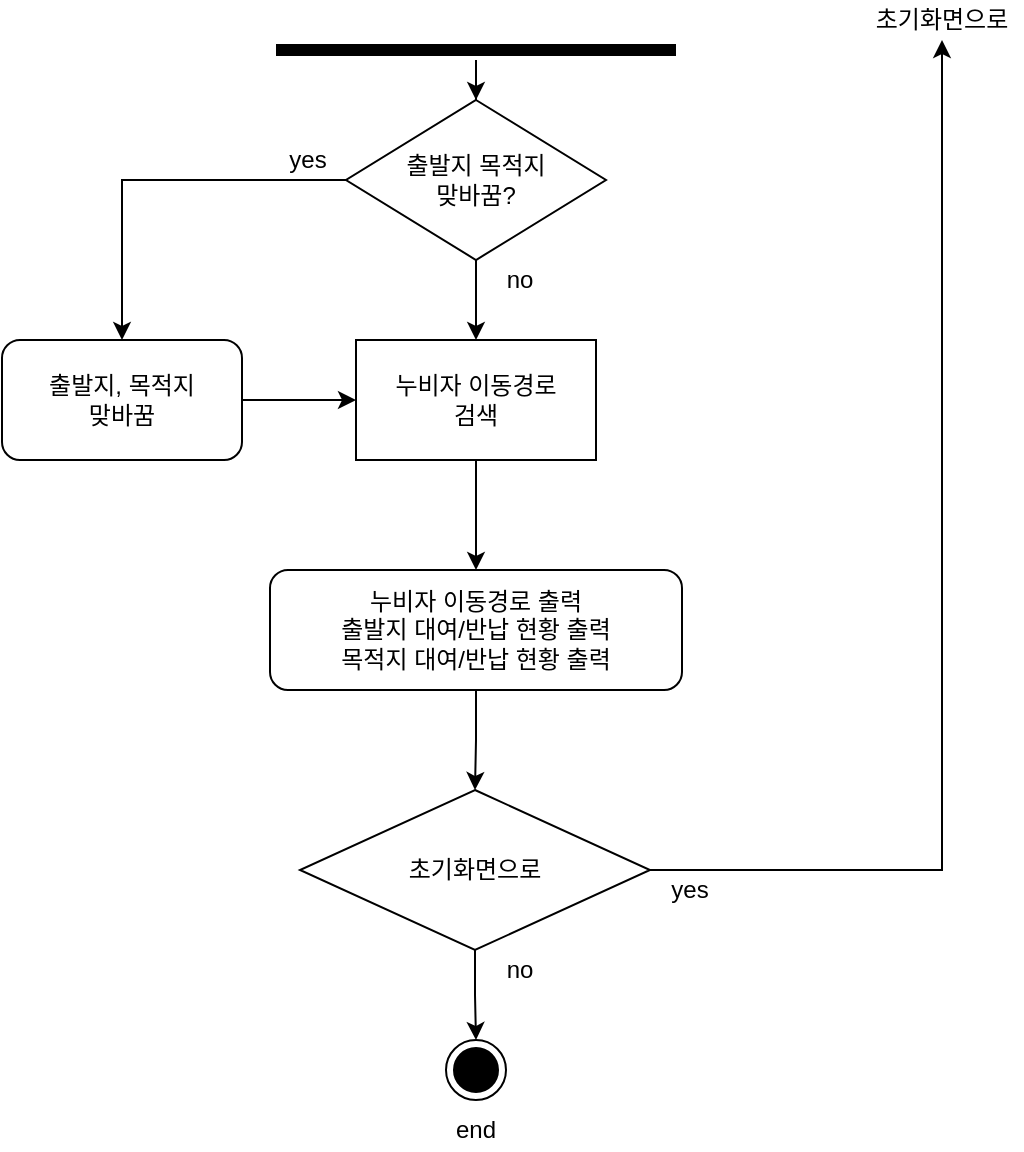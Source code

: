 <mxfile version="12.3.1" type="device" pages="1"><diagram id="LWaCTNqrUzDw9ITP_n0m" name="Page-1"><mxGraphModel dx="1422" dy="-456" grid="1" gridSize="10" guides="1" tooltips="1" connect="1" arrows="1" fold="1" page="1" pageScale="1" pageWidth="827" pageHeight="1169" math="0" shadow="0"><root><mxCell id="0"/><mxCell id="1" parent="0"/><mxCell id="c9UGI4-18fAfK00HfcXO-1" style="edgeStyle=orthogonalEdgeStyle;rounded=0;orthogonalLoop=1;jettySize=auto;html=1;strokeColor=#000000;" edge="1" parent="1" source="c9UGI4-18fAfK00HfcXO-2" target="c9UGI4-18fAfK00HfcXO-14"><mxGeometry relative="1" as="geometry"/></mxCell><mxCell id="c9UGI4-18fAfK00HfcXO-2" value="" style="shape=line;html=1;strokeWidth=6;strokeColor=#000000;" vertex="1" parent="1"><mxGeometry x="297" y="1310" width="200" height="10" as="geometry"/></mxCell><mxCell id="c9UGI4-18fAfK00HfcXO-3" style="edgeStyle=orthogonalEdgeStyle;rounded=0;orthogonalLoop=1;jettySize=auto;html=1;strokeColor=#000000;" edge="1" parent="1" source="c9UGI4-18fAfK00HfcXO-4" target="c9UGI4-18fAfK00HfcXO-8"><mxGeometry relative="1" as="geometry"><mxPoint x="396.824" y="1694.647" as="targetPoint"/></mxGeometry></mxCell><mxCell id="c9UGI4-18fAfK00HfcXO-4" value="누비자 이동경로 출력&lt;br&gt;출발지 대여/반납 현황 출력&lt;br&gt;목적지 대여/반납 현황 출력" style="rounded=1;whiteSpace=wrap;html=1;" vertex="1" parent="1"><mxGeometry x="294" y="1575" width="206" height="60" as="geometry"/></mxCell><mxCell id="c9UGI4-18fAfK00HfcXO-5" style="edgeStyle=orthogonalEdgeStyle;rounded=0;orthogonalLoop=1;jettySize=auto;html=1;entryX=0.5;entryY=0;entryDx=0;entryDy=0;" edge="1" parent="1" source="c9UGI4-18fAfK00HfcXO-6" target="c9UGI4-18fAfK00HfcXO-4"><mxGeometry relative="1" as="geometry"/></mxCell><mxCell id="c9UGI4-18fAfK00HfcXO-6" value="누비자 이동경로&lt;br&gt;검색" style="rounded=0;whiteSpace=wrap;html=1;strokeColor=#000000;" vertex="1" parent="1"><mxGeometry x="337" y="1460" width="120" height="60" as="geometry"/></mxCell><mxCell id="c9UGI4-18fAfK00HfcXO-7" style="edgeStyle=orthogonalEdgeStyle;rounded=0;orthogonalLoop=1;jettySize=auto;html=1;entryX=0.5;entryY=0;entryDx=0;entryDy=0;" edge="1" parent="1" source="c9UGI4-18fAfK00HfcXO-8" target="c9UGI4-18fAfK00HfcXO-9"><mxGeometry relative="1" as="geometry"/></mxCell><mxCell id="c9UGI4-18fAfK00HfcXO-21" style="edgeStyle=orthogonalEdgeStyle;rounded=0;orthogonalLoop=1;jettySize=auto;html=1;" edge="1" parent="1" source="c9UGI4-18fAfK00HfcXO-8" target="c9UGI4-18fAfK00HfcXO-22"><mxGeometry relative="1" as="geometry"><mxPoint x="650" y="1300" as="targetPoint"/></mxGeometry></mxCell><mxCell id="c9UGI4-18fAfK00HfcXO-8" value="초기화면으로" style="rhombus;whiteSpace=wrap;html=1;strokeColor=#000000;" vertex="1" parent="1"><mxGeometry x="309" y="1685" width="175" height="80" as="geometry"/></mxCell><mxCell id="c9UGI4-18fAfK00HfcXO-9" value="" style="ellipse;html=1;shape=endState;fillColor=#000000;strokeColor=#000000;" vertex="1" parent="1"><mxGeometry x="382" y="1810" width="30" height="30" as="geometry"/></mxCell><mxCell id="c9UGI4-18fAfK00HfcXO-10" value="yes" style="text;html=1;strokeColor=none;fillColor=none;align=center;verticalAlign=middle;whiteSpace=wrap;rounded=0;" vertex="1" parent="1"><mxGeometry x="484" y="1725" width="40" height="20" as="geometry"/></mxCell><mxCell id="c9UGI4-18fAfK00HfcXO-11" value="no" style="text;html=1;strokeColor=none;fillColor=none;align=center;verticalAlign=middle;whiteSpace=wrap;rounded=0;" vertex="1" parent="1"><mxGeometry x="398.5" y="1765" width="40" height="20" as="geometry"/></mxCell><mxCell id="c9UGI4-18fAfK00HfcXO-12" style="edgeStyle=orthogonalEdgeStyle;rounded=0;orthogonalLoop=1;jettySize=auto;html=1;entryX=0.5;entryY=0;entryDx=0;entryDy=0;strokeColor=#000000;" edge="1" parent="1" source="c9UGI4-18fAfK00HfcXO-14" target="c9UGI4-18fAfK00HfcXO-6"><mxGeometry relative="1" as="geometry"/></mxCell><mxCell id="c9UGI4-18fAfK00HfcXO-13" style="edgeStyle=orthogonalEdgeStyle;rounded=0;orthogonalLoop=1;jettySize=auto;html=1;entryX=0.5;entryY=0;entryDx=0;entryDy=0;strokeColor=#000000;" edge="1" parent="1" source="c9UGI4-18fAfK00HfcXO-14" target="c9UGI4-18fAfK00HfcXO-16"><mxGeometry relative="1" as="geometry"/></mxCell><mxCell id="c9UGI4-18fAfK00HfcXO-14" value="출발지 목적지&lt;br&gt;맞바꿈?" style="rhombus;whiteSpace=wrap;html=1;strokeColor=#000000;" vertex="1" parent="1"><mxGeometry x="332" y="1340" width="130" height="80" as="geometry"/></mxCell><mxCell id="c9UGI4-18fAfK00HfcXO-15" style="edgeStyle=orthogonalEdgeStyle;rounded=0;orthogonalLoop=1;jettySize=auto;html=1;entryX=0;entryY=0.5;entryDx=0;entryDy=0;strokeColor=#000000;" edge="1" parent="1" source="c9UGI4-18fAfK00HfcXO-16" target="c9UGI4-18fAfK00HfcXO-6"><mxGeometry relative="1" as="geometry"/></mxCell><mxCell id="c9UGI4-18fAfK00HfcXO-16" value="출발지, 목적지&lt;br&gt;맞바꿈" style="rounded=1;whiteSpace=wrap;html=1;strokeColor=#000000;" vertex="1" parent="1"><mxGeometry x="160" y="1460" width="120" height="60" as="geometry"/></mxCell><mxCell id="c9UGI4-18fAfK00HfcXO-17" value="end" style="text;html=1;strokeColor=none;fillColor=none;align=center;verticalAlign=middle;whiteSpace=wrap;rounded=0;" vertex="1" parent="1"><mxGeometry x="377" y="1845" width="40" height="20" as="geometry"/></mxCell><mxCell id="c9UGI4-18fAfK00HfcXO-18" value="yes" style="text;html=1;strokeColor=none;fillColor=none;align=center;verticalAlign=middle;whiteSpace=wrap;rounded=0;" vertex="1" parent="1"><mxGeometry x="292.5" y="1360" width="40" height="20" as="geometry"/></mxCell><mxCell id="c9UGI4-18fAfK00HfcXO-19" value="no" style="text;html=1;strokeColor=none;fillColor=none;align=center;verticalAlign=middle;whiteSpace=wrap;rounded=0;" vertex="1" parent="1"><mxGeometry x="398.5" y="1420" width="40" height="20" as="geometry"/></mxCell><mxCell id="c9UGI4-18fAfK00HfcXO-22" value="초기화면으로" style="text;html=1;strokeColor=none;fillColor=none;align=center;verticalAlign=middle;whiteSpace=wrap;rounded=0;" vertex="1" parent="1"><mxGeometry x="590" y="1290" width="80" height="20" as="geometry"/></mxCell></root></mxGraphModel></diagram></mxfile>